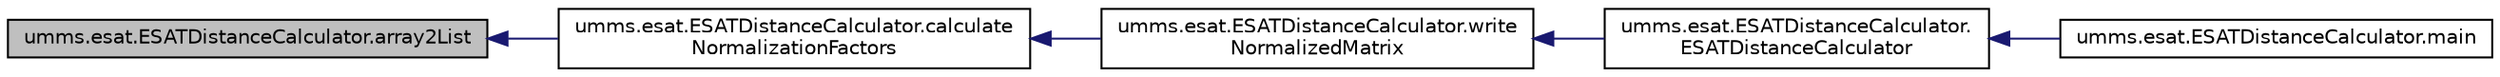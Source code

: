 digraph "umms.esat.ESATDistanceCalculator.array2List"
{
  edge [fontname="Helvetica",fontsize="10",labelfontname="Helvetica",labelfontsize="10"];
  node [fontname="Helvetica",fontsize="10",shape=record];
  rankdir="LR";
  Node1 [label="umms.esat.ESATDistanceCalculator.array2List",height=0.2,width=0.4,color="black", fillcolor="grey75", style="filled" fontcolor="black"];
  Node1 -> Node2 [dir="back",color="midnightblue",fontsize="10",style="solid"];
  Node2 [label="umms.esat.ESATDistanceCalculator.calculate\lNormalizationFactors",height=0.2,width=0.4,color="black", fillcolor="white", style="filled",URL="$classumms_1_1esat_1_1_e_s_a_t_distance_calculator.html#a82606cd46ae4f4570afac64befafb941"];
  Node2 -> Node3 [dir="back",color="midnightblue",fontsize="10",style="solid"];
  Node3 [label="umms.esat.ESATDistanceCalculator.write\lNormalizedMatrix",height=0.2,width=0.4,color="black", fillcolor="white", style="filled",URL="$classumms_1_1esat_1_1_e_s_a_t_distance_calculator.html#ac118a1c8cb83450751f162aa01933165"];
  Node3 -> Node4 [dir="back",color="midnightblue",fontsize="10",style="solid"];
  Node4 [label="umms.esat.ESATDistanceCalculator.\lESATDistanceCalculator",height=0.2,width=0.4,color="black", fillcolor="white", style="filled",URL="$classumms_1_1esat_1_1_e_s_a_t_distance_calculator.html#a37e6c5de3998706091a6aef23e96144e"];
  Node4 -> Node5 [dir="back",color="midnightblue",fontsize="10",style="solid"];
  Node5 [label="umms.esat.ESATDistanceCalculator.main",height=0.2,width=0.4,color="black", fillcolor="white", style="filled",URL="$classumms_1_1esat_1_1_e_s_a_t_distance_calculator.html#a0ce2ea3dc1e213a0f7fbd3c6dc558e21"];
}

